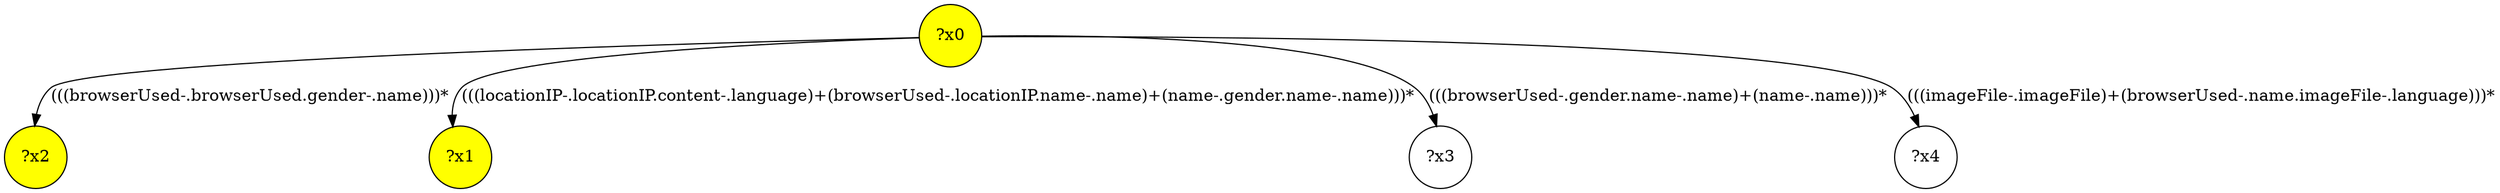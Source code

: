 digraph g {
	x2 [fillcolor="yellow", style="filled," shape=circle, label="?x2"];
	x1 [fillcolor="yellow", style="filled," shape=circle, label="?x1"];
	x0 [fillcolor="yellow", style="filled," shape=circle, label="?x0"];
	x0 -> x1 [label="(((locationIP-.locationIP.content-.language)+(browserUsed-.locationIP.name-.name)+(name-.gender.name-.name)))*"];
	x0 -> x2 [label="(((browserUsed-.browserUsed.gender-.name)))*"];
	x3 [shape=circle, label="?x3"];
	x0 -> x3 [label="(((browserUsed-.gender.name-.name)+(name-.name)))*"];
	x4 [shape=circle, label="?x4"];
	x0 -> x4 [label="(((imageFile-.imageFile)+(browserUsed-.name.imageFile-.language)))*"];
}
